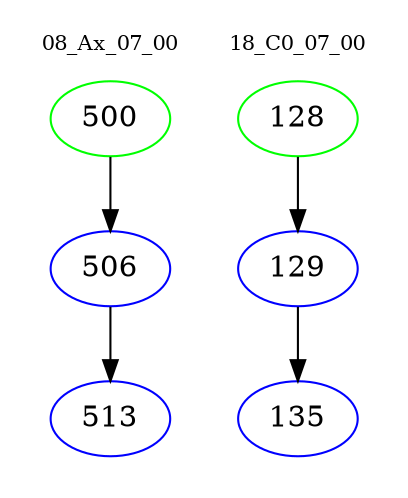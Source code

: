 digraph{
subgraph cluster_0 {
color = white
label = "08_Ax_07_00";
fontsize=10;
T0_500 [label="500", color="green"]
T0_500 -> T0_506 [color="black"]
T0_506 [label="506", color="blue"]
T0_506 -> T0_513 [color="black"]
T0_513 [label="513", color="blue"]
}
subgraph cluster_1 {
color = white
label = "18_C0_07_00";
fontsize=10;
T1_128 [label="128", color="green"]
T1_128 -> T1_129 [color="black"]
T1_129 [label="129", color="blue"]
T1_129 -> T1_135 [color="black"]
T1_135 [label="135", color="blue"]
}
}
